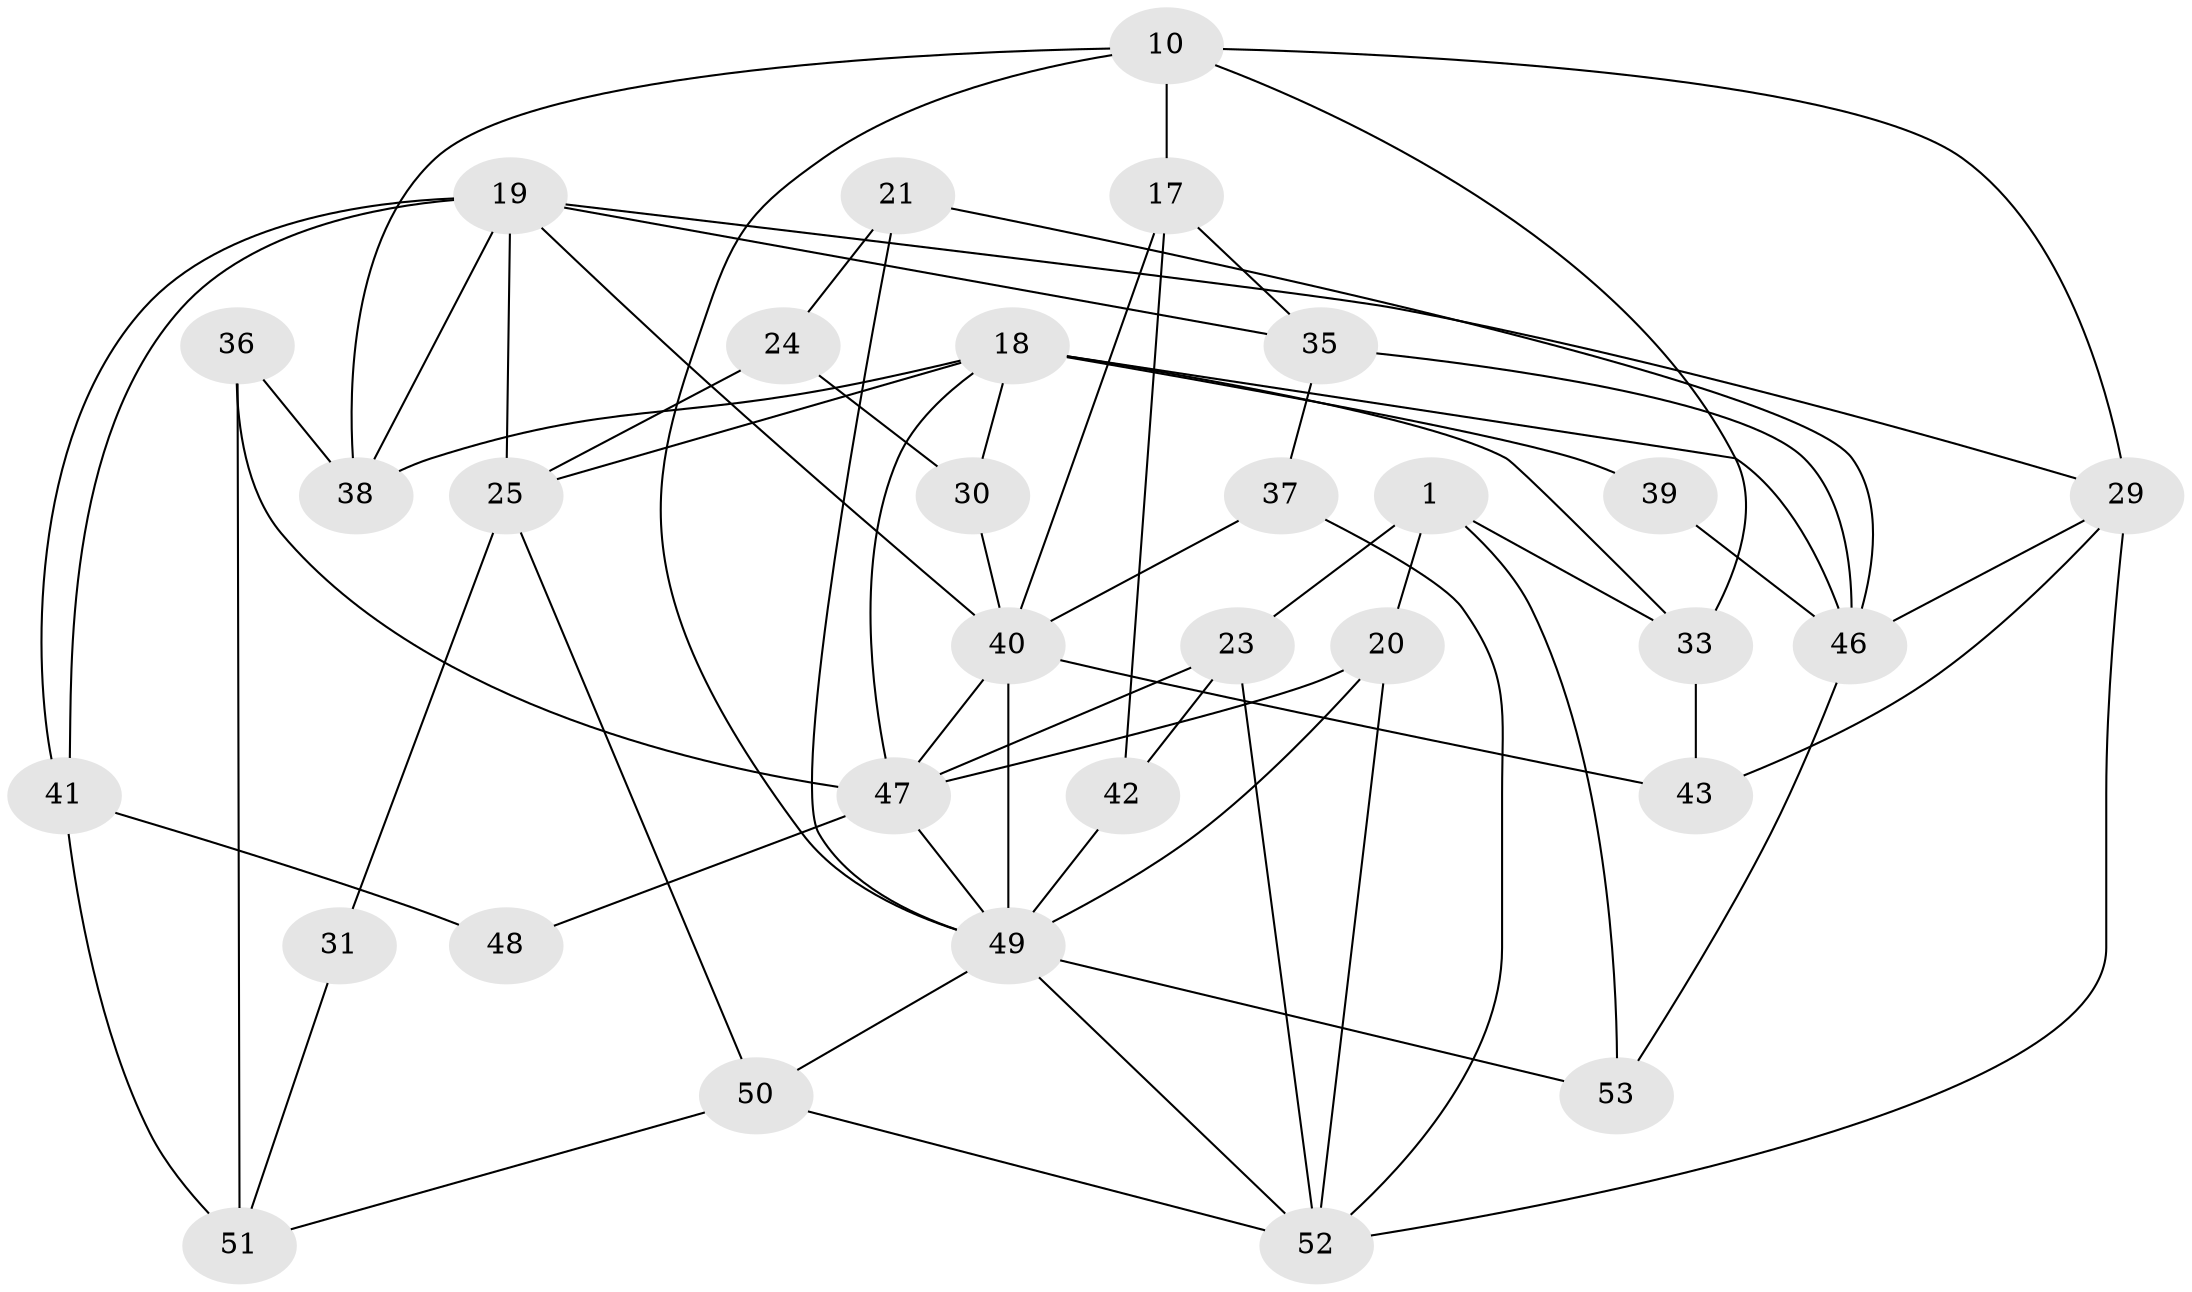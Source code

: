 // original degree distribution, {6: 0.09433962264150944, 4: 0.3018867924528302, 5: 0.1320754716981132, 2: 0.1320754716981132, 7: 0.018867924528301886, 9: 0.018867924528301886, 3: 0.2830188679245283, 8: 0.018867924528301886}
// Generated by graph-tools (version 1.1) at 2025/54/03/04/25 21:54:38]
// undirected, 31 vertices, 67 edges
graph export_dot {
graph [start="1"]
  node [color=gray90,style=filled];
  1;
  10;
  17;
  18 [super="+2+8"];
  19 [super="+7"];
  20 [super="+15+13"];
  21;
  23 [super="+5"];
  24;
  25;
  29 [super="+16"];
  30;
  31;
  33;
  35;
  36;
  37 [super="+11"];
  38 [super="+12"];
  39 [super="+28"];
  40 [super="+27"];
  41;
  42;
  43;
  46 [super="+44"];
  47 [super="+45"];
  48 [super="+6"];
  49 [super="+34"];
  50;
  51;
  52 [super="+26"];
  53;
  1 -- 20 [weight=2];
  1 -- 23 [weight=2];
  1 -- 33;
  1 -- 53;
  10 -- 33;
  10 -- 17;
  10 -- 29;
  10 -- 38;
  10 -- 49;
  17 -- 35;
  17 -- 40 [weight=2];
  17 -- 42;
  18 -- 25 [weight=2];
  18 -- 33 [weight=2];
  18 -- 39 [weight=3];
  18 -- 46 [weight=2];
  18 -- 30;
  18 -- 47;
  18 -- 38;
  19 -- 41;
  19 -- 41;
  19 -- 25 [weight=2];
  19 -- 35;
  19 -- 38;
  19 -- 40 [weight=2];
  19 -- 29;
  20 -- 47 [weight=2];
  20 -- 52 [weight=2];
  20 -- 49;
  21 -- 24;
  21 -- 46;
  21 -- 49;
  23 -- 52 [weight=2];
  23 -- 42;
  23 -- 47 [weight=2];
  24 -- 30;
  24 -- 25;
  25 -- 31;
  25 -- 50;
  29 -- 46;
  29 -- 43;
  29 -- 52;
  30 -- 40;
  31 -- 51;
  33 -- 43;
  35 -- 37;
  35 -- 46 [weight=2];
  36 -- 38;
  36 -- 51;
  36 -- 47;
  37 -- 40;
  37 -- 52;
  39 -- 46;
  40 -- 47;
  40 -- 49;
  40 -- 43;
  41 -- 51;
  41 -- 48;
  42 -- 49;
  46 -- 53;
  47 -- 48 [weight=2];
  47 -- 49;
  49 -- 52;
  49 -- 50;
  49 -- 53;
  50 -- 51;
  50 -- 52;
}

